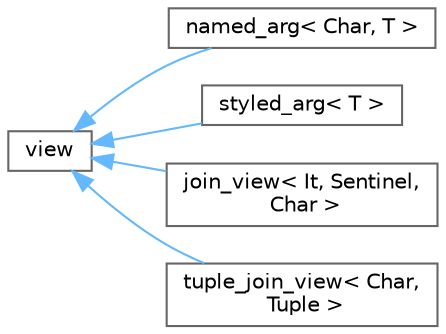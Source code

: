 digraph "类继承关系图"
{
 // LATEX_PDF_SIZE
  bgcolor="transparent";
  edge [fontname=Helvetica,fontsize=10,labelfontname=Helvetica,labelfontsize=10];
  node [fontname=Helvetica,fontsize=10,shape=box,height=0.2,width=0.4];
  rankdir="LR";
  Node0 [id="Node000000",label="view",height=0.2,width=0.4,color="grey40", fillcolor="white", style="filled",URL="$structdetail_1_1view.html",tooltip=" "];
  Node0 -> Node1 [id="edge649_Node000000_Node000001",dir="back",color="steelblue1",style="solid",tooltip=" "];
  Node1 [id="Node000001",label="named_arg\< Char, T \>",height=0.2,width=0.4,color="grey40", fillcolor="white", style="filled",URL="$structdetail_1_1named__arg.html",tooltip=" "];
  Node0 -> Node2 [id="edge650_Node000000_Node000002",dir="back",color="steelblue1",style="solid",tooltip=" "];
  Node2 [id="Node000002",label="styled_arg\< T \>",height=0.2,width=0.4,color="grey40", fillcolor="white", style="filled",URL="$structdetail_1_1styled__arg.html",tooltip=" "];
  Node0 -> Node3 [id="edge651_Node000000_Node000003",dir="back",color="steelblue1",style="solid",tooltip=" "];
  Node3 [id="Node000003",label="join_view\< It, Sentinel,\l Char \>",height=0.2,width=0.4,color="grey40", fillcolor="white", style="filled",URL="$structjoin__view.html",tooltip=" "];
  Node0 -> Node4 [id="edge652_Node000000_Node000004",dir="back",color="steelblue1",style="solid",tooltip=" "];
  Node4 [id="Node000004",label="tuple_join_view\< Char,\l Tuple \>",height=0.2,width=0.4,color="grey40", fillcolor="white", style="filled",URL="$structtuple__join__view.html",tooltip=" "];
}
